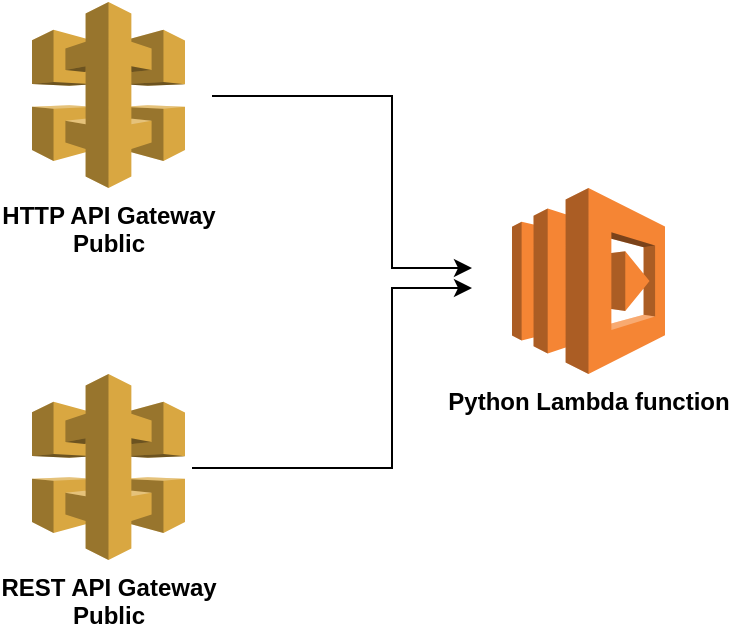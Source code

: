 <mxfile version="14.6.3" type="device"><diagram id="ZcRblmR9FLlhGUD03SV5" name="Page-1"><mxGraphModel dx="945" dy="564" grid="1" gridSize="10" guides="1" tooltips="1" connect="1" arrows="1" fold="1" page="1" pageScale="1" pageWidth="827" pageHeight="1169" math="0" shadow="0"><root><mxCell id="0"/><mxCell id="1" parent="0"/><mxCell id="wMqip5MoxQbIG9yiR2yJ-5" style="rounded=0;orthogonalLoop=1;jettySize=auto;html=1;edgeStyle=orthogonalEdgeStyle;" edge="1" parent="1"><mxGeometry relative="1" as="geometry"><mxPoint x="280" y="224" as="sourcePoint"/><mxPoint x="410" y="310" as="targetPoint"/><Array as="points"><mxPoint x="370" y="224"/><mxPoint x="370" y="310"/></Array></mxGeometry></mxCell><mxCell id="wMqip5MoxQbIG9yiR2yJ-1" value="HTTP API Gateway&lt;br&gt;Public&lt;br&gt;" style="outlineConnect=0;dashed=0;verticalLabelPosition=bottom;verticalAlign=top;align=center;html=1;shape=mxgraph.aws3.api_gateway;fillColor=#D9A741;gradientColor=none;fontStyle=1" vertex="1" parent="1"><mxGeometry x="190" y="177" width="76.5" height="93" as="geometry"/></mxCell><mxCell id="wMqip5MoxQbIG9yiR2yJ-6" style="edgeStyle=orthogonalEdgeStyle;rounded=0;orthogonalLoop=1;jettySize=auto;html=1;" edge="1" parent="1"><mxGeometry relative="1" as="geometry"><mxPoint x="270" y="410" as="sourcePoint"/><mxPoint x="410" y="320" as="targetPoint"/><Array as="points"><mxPoint x="370" y="410"/><mxPoint x="370" y="320"/></Array></mxGeometry></mxCell><mxCell id="wMqip5MoxQbIG9yiR2yJ-2" value="&lt;b&gt;REST API Gateway&lt;br&gt;Public&lt;/b&gt;" style="outlineConnect=0;dashed=0;verticalLabelPosition=bottom;verticalAlign=top;align=center;html=1;shape=mxgraph.aws3.api_gateway;fillColor=#D9A741;gradientColor=none;" vertex="1" parent="1"><mxGeometry x="190" y="363" width="76.5" height="93" as="geometry"/></mxCell><mxCell id="wMqip5MoxQbIG9yiR2yJ-4" value="&lt;b&gt;Python Lambda function&lt;/b&gt;" style="outlineConnect=0;dashed=0;verticalLabelPosition=bottom;verticalAlign=top;align=center;html=1;shape=mxgraph.aws3.lambda;fillColor=#F58534;gradientColor=none;" vertex="1" parent="1"><mxGeometry x="430" y="270" width="76.5" height="93" as="geometry"/></mxCell></root></mxGraphModel></diagram></mxfile>